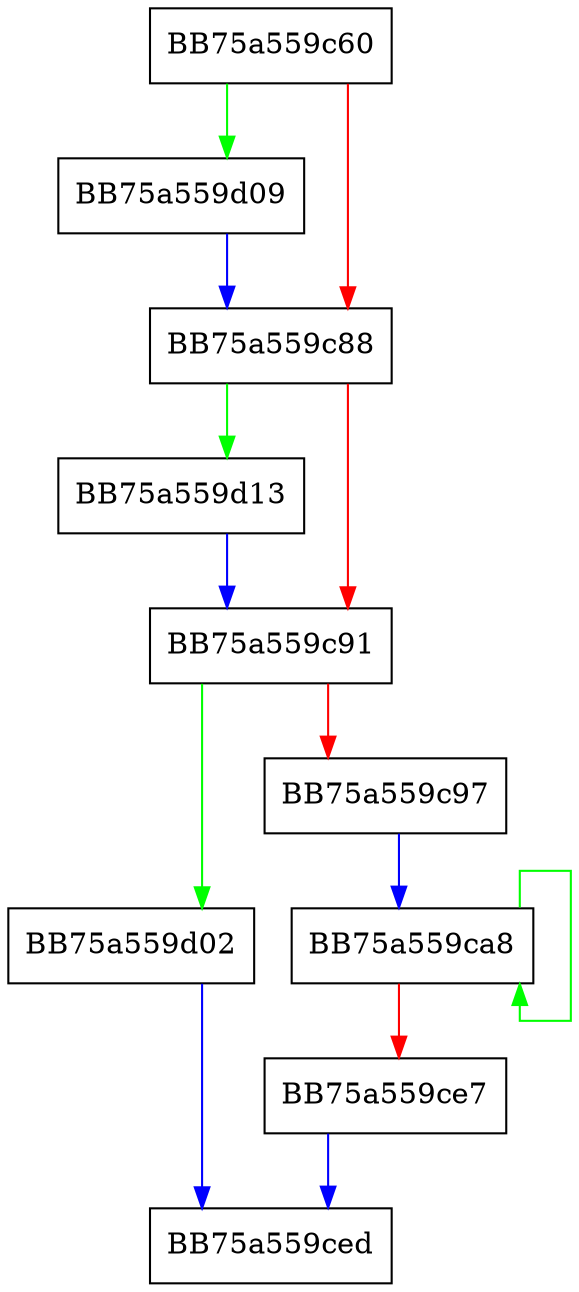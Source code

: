 digraph BinToHexString {
  node [shape="box"];
  graph [splines=ortho];
  BB75a559c60 -> BB75a559d09 [color="green"];
  BB75a559c60 -> BB75a559c88 [color="red"];
  BB75a559c88 -> BB75a559d13 [color="green"];
  BB75a559c88 -> BB75a559c91 [color="red"];
  BB75a559c91 -> BB75a559d02 [color="green"];
  BB75a559c91 -> BB75a559c97 [color="red"];
  BB75a559c97 -> BB75a559ca8 [color="blue"];
  BB75a559ca8 -> BB75a559ca8 [color="green"];
  BB75a559ca8 -> BB75a559ce7 [color="red"];
  BB75a559ce7 -> BB75a559ced [color="blue"];
  BB75a559d02 -> BB75a559ced [color="blue"];
  BB75a559d09 -> BB75a559c88 [color="blue"];
  BB75a559d13 -> BB75a559c91 [color="blue"];
}
